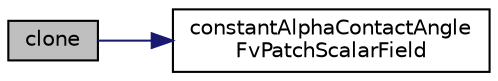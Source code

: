 digraph "clone"
{
  bgcolor="transparent";
  edge [fontname="Helvetica",fontsize="10",labelfontname="Helvetica",labelfontsize="10"];
  node [fontname="Helvetica",fontsize="10",shape=record];
  rankdir="LR";
  Node1 [label="clone",height=0.2,width=0.4,color="black", fillcolor="grey75", style="filled", fontcolor="black"];
  Node1 -> Node2 [color="midnightblue",fontsize="10",style="solid",fontname="Helvetica"];
  Node2 [label="constantAlphaContactAngle\lFvPatchScalarField",height=0.2,width=0.4,color="black",URL="$a00363.html#a02167542043a51670329a90f9317ebca",tooltip="Construct from patch and internal field. "];
}
